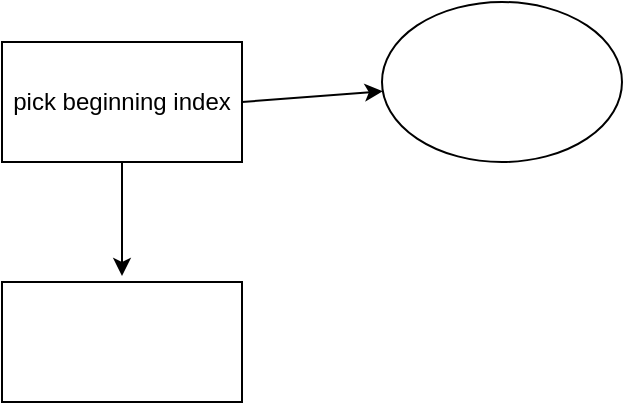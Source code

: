 <mxfile version="15.1.4" type="github"><diagram id="IhqWtNqP-icIzJz88H1S" name="Page-1"><mxGraphModel dx="594" dy="633" grid="1" gridSize="10" guides="1" tooltips="1" connect="1" arrows="1" fold="1" page="1" pageScale="1" pageWidth="850" pageHeight="1100" math="0" shadow="0"><root><mxCell id="0"/><mxCell id="1" parent="0"/><mxCell id="ZxRzgGA8UZa5F07oNs98-1" value="pick beginning index" style="rounded=0;whiteSpace=wrap;html=1;" parent="1" vertex="1"><mxGeometry x="360" y="300" width="120" height="60" as="geometry"/></mxCell><mxCell id="ZxRzgGA8UZa5F07oNs98-2" value="" style="rounded=0;whiteSpace=wrap;html=1;" parent="1" vertex="1"><mxGeometry x="360" y="420" width="120" height="60" as="geometry"/></mxCell><mxCell id="ZxRzgGA8UZa5F07oNs98-3" value="" style="endArrow=classic;html=1;exitX=0.5;exitY=1;exitDx=0;exitDy=0;" parent="1" source="ZxRzgGA8UZa5F07oNs98-1" edge="1"><mxGeometry width="50" height="50" relative="1" as="geometry"><mxPoint x="400" y="350" as="sourcePoint"/><mxPoint x="420" y="417" as="targetPoint"/></mxGeometry></mxCell><mxCell id="MYVFWdZYXIYWokQKV74J-3" value="" style="endArrow=classic;html=1;exitX=1;exitY=0.5;exitDx=0;exitDy=0;" edge="1" parent="1" source="ZxRzgGA8UZa5F07oNs98-1" target="MYVFWdZYXIYWokQKV74J-4"><mxGeometry width="50" height="50" relative="1" as="geometry"><mxPoint x="500" y="350" as="sourcePoint"/><mxPoint x="550" y="320" as="targetPoint"/></mxGeometry></mxCell><mxCell id="MYVFWdZYXIYWokQKV74J-4" value="" style="ellipse;whiteSpace=wrap;html=1;" vertex="1" parent="1"><mxGeometry x="550" y="280" width="120" height="80" as="geometry"/></mxCell></root></mxGraphModel></diagram></mxfile>